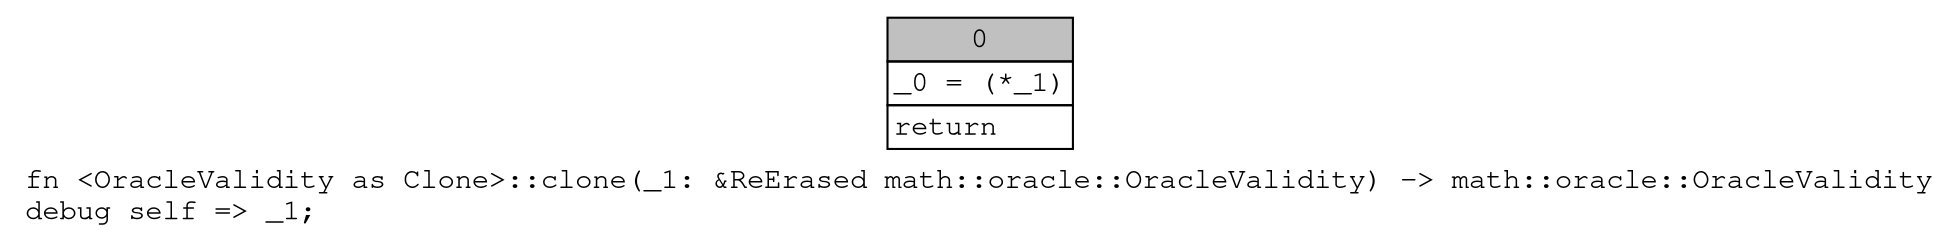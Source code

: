 digraph Mir_0_15025 {
    graph [fontname="Courier, monospace"];
    node [fontname="Courier, monospace"];
    edge [fontname="Courier, monospace"];
    label=<fn &lt;OracleValidity as Clone&gt;::clone(_1: &amp;ReErased math::oracle::OracleValidity) -&gt; math::oracle::OracleValidity<br align="left"/>debug self =&gt; _1;<br align="left"/>>;
    bb0__0_15025 [shape="none", label=<<table border="0" cellborder="1" cellspacing="0"><tr><td bgcolor="gray" align="center" colspan="1">0</td></tr><tr><td align="left" balign="left">_0 = (*_1)<br/></td></tr><tr><td align="left">return</td></tr></table>>];
}
